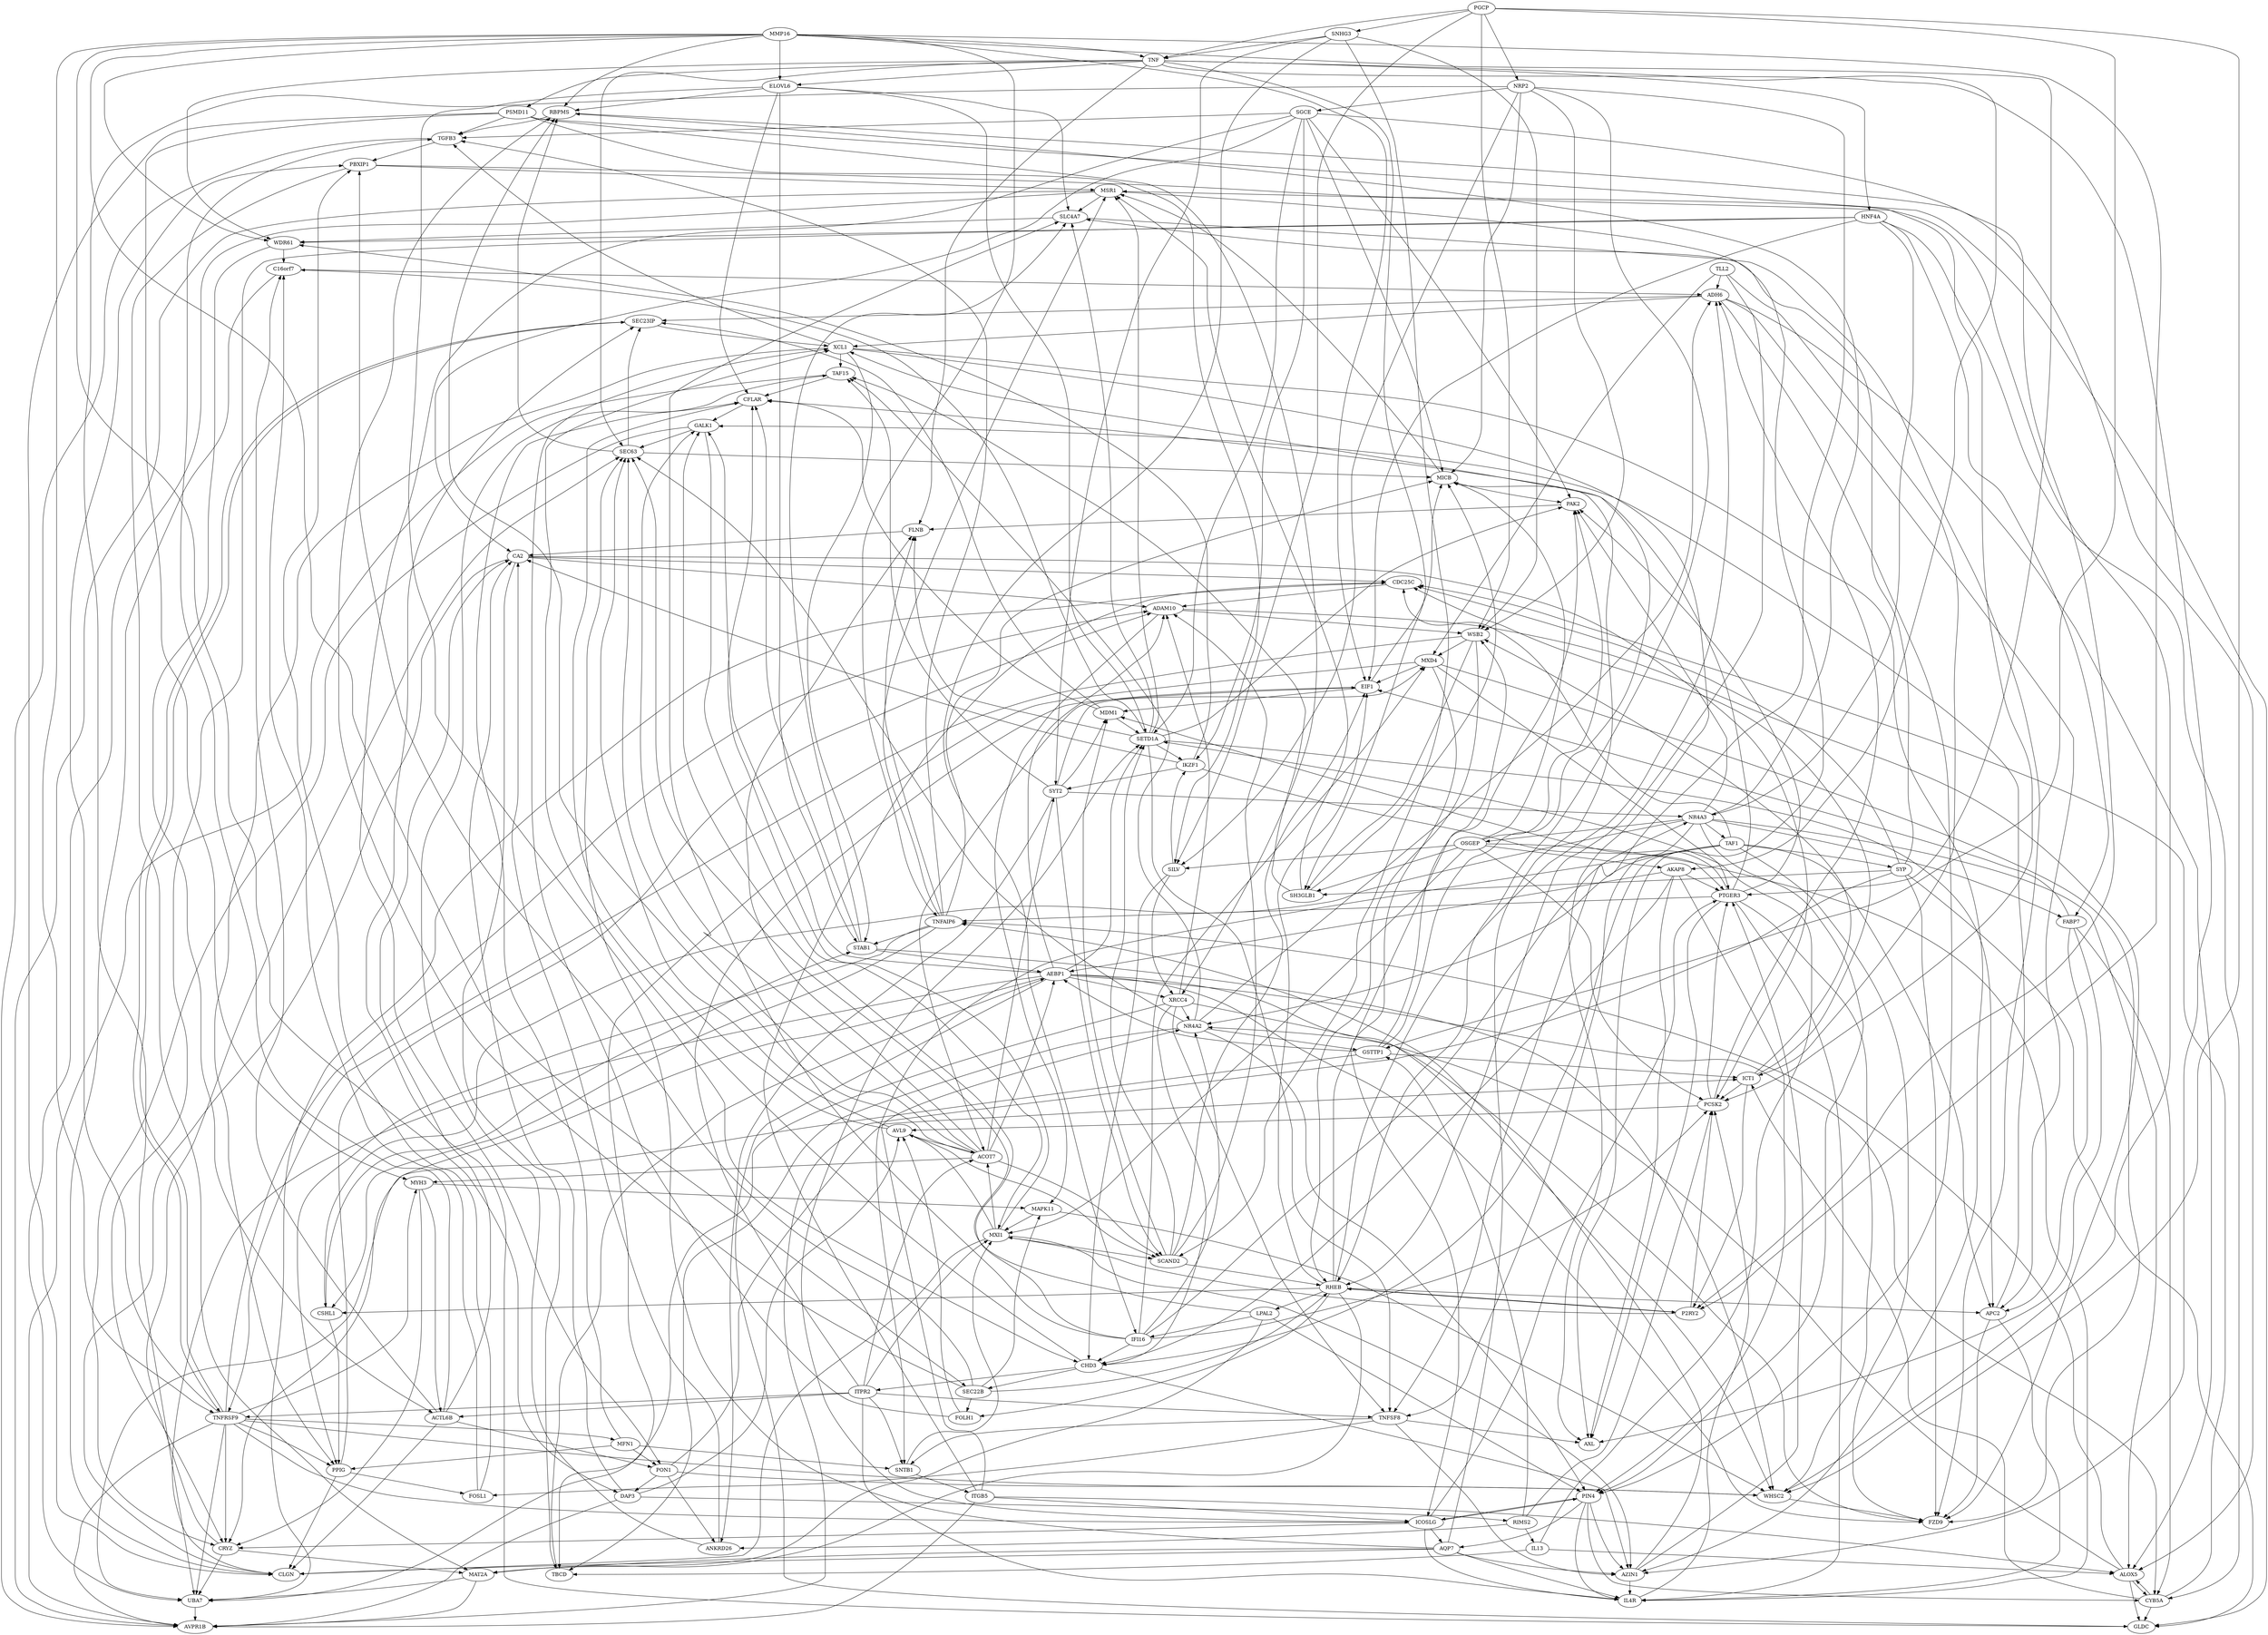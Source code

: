 digraph graphname {
1 [label="MMP16"];
2 [label="ITPR2"];
3 [label="TLL2"];
4 [label="SNHG3"];
5 [label="AVPR1B"];
6 [label="MFN1"];
7 [label="TAF15"];
8 [label="LPAL2"];
9 [label="AKAP8"];
10 [label="UBA7"];
11 [label="OSGEP"];
12 [label="ANKRD26"];
13 [label="WSB2"];
14 [label="GSTTP1"];
15 [label="FABP7"];
16 [label="SEC23IP"];
17 [label="FOLH1"];
18 [label="HNF4A"];
19 [label="NRP2"];
20 [label="STAB1"];
21 [label="PGCP"];
22 [label="IKZF1"];
23 [label="TGFB3"];
24 [label="ADH6"];
25 [label="FZD9"];
26 [label="PSMD11"];
27 [label="RBPMS"];
28 [label="DAP3"];
29 [label="CSHL1"];
30 [label="IL13"];
31 [label="PON1"];
32 [label="CDC25C"];
33 [label="SGCE"];
34 [label="C16orf7"];
35 [label="GLDC"];
36 [label="SNTB1"];
37 [label="ACTL6B"];
38 [label="XRCC4"];
39 [label="AXL"];
40 [label="MSR1"];
41 [label="ELOVL6"];
42 [label="CYB5A"];
43 [label="SYP"];
44 [label="SEC63"];
45 [label="FOSL1"];
46 [label="RIMS2"];
47 [label="MAT2A"];
48 [label="MAPK11"];
49 [label="TAF1"];
50 [label="MDM1"];
51 [label="FLNB"];
52 [label="IL4R"];
53 [label="PAK2"];
54 [label="CRYZ"];
55 [label="SYT2"];
56 [label="EIF1"];
57 [label="GALK1"];
58 [label="AZIN1"];
59 [label="IFI16"];
60 [label="AQP7"];
61 [label="CLGN"];
62 [label="SILV"];
63 [label="SCAND2"];
64 [label="PTGER3"];
65 [label="MYH3"];
66 [label="P2RY2"];
67 [label="AEBP1"];
68 [label="ALOX5"];
69 [label="PBXIP1"];
70 [label="ADAM10"];
71 [label="ICOSLG"];
72 [label="SEC22B"];
73 [label="ACOT7"];
74 [label="SH3GLB1"];
75 [label="ITGB5"];
76 [label="TNFSF8"];
77 [label="WDR61"];
78 [label="APC2"];
79 [label="PPIG"];
80 [label="CFLAR"];
81 [label="PIN4"];
82 [label="TBCD"];
83 [label="AVL9"];
84 [label="WHSC2"];
85 [label="PCSK2"];
86 [label="CA2"];
87 [label="MXI1"];
88 [label="SLC4A7"];
89 [label="ICT1"];
90 [label="CHD3"];
91 [label="MICB"];
92 [label="MXD4"];
93 [label="SETD1A"];
94 [label="XCL1"];
95 [label="TNFRSF9"];
96 [label="NR4A2"];
97 [label="NR4A3"];
98 [label="TNFAIP6"];
99 [label="TNF"];
100 [label="RHEB"];
90 -> 2
21 -> 4
7 -> 5
10 -> 5
23 -> 5
28 -> 5
40 -> 5
43 -> 5
47 -> 5
75 -> 5
95 -> 5
95 -> 6
12 -> 7
55 -> 7
74 -> 7
94 -> 7
96 -> 7
100 -> 8
11 -> 9
99 -> 9
14 -> 10
19 -> 10
32 -> 10
38 -> 10
40 -> 10
47 -> 10
54 -> 10
95 -> 10
97 -> 11
31 -> 12
46 -> 12
55 -> 12
4 -> 13
14 -> 13
19 -> 13
21 -> 13
70 -> 13
89 -> 13
21 -> 14
46 -> 14
96 -> 14
18 -> 15
97 -> 15
24 -> 16
35 -> 16
44 -> 16
50 -> 16
95 -> 16
72 -> 17
100 -> 17
99 -> 18
21 -> 19
29 -> 20
41 -> 20
94 -> 20
98 -> 20
33 -> 22
62 -> 22
93 -> 22
26 -> 23
27 -> 23
33 -> 23
37 -> 23
94 -> 23
98 -> 23
3 -> 24
34 -> 24
85 -> 24
96 -> 24
100 -> 24
38 -> 25
43 -> 25
49 -> 25
67 -> 25
70 -> 25
78 -> 25
84 -> 25
88 -> 25
92 -> 25
99 -> 26
1 -> 27
41 -> 27
44 -> 27
72 -> 27
73 -> 27
97 -> 27
1 -> 28
31 -> 28
97 -> 29
98 -> 29
100 -> 29
46 -> 30
6 -> 31
33 -> 31
37 -> 31
42 -> 32
43 -> 32
49 -> 32
75 -> 32
86 -> 32
89 -> 32
19 -> 33
37 -> 34
45 -> 34
77 -> 34
93 -> 34
26 -> 35
42 -> 35
43 -> 35
67 -> 35
68 -> 35
2 -> 36
6 -> 36
49 -> 36
76 -> 36
2 -> 37
65 -> 37
77 -> 37
26 -> 38
62 -> 38
67 -> 38
9 -> 39
15 -> 39
40 -> 39
64 -> 39
76 -> 39
94 -> 39
69 -> 40
74 -> 40
84 -> 40
91 -> 40
93 -> 40
98 -> 40
1 -> 41
99 -> 41
15 -> 42
18 -> 42
67 -> 42
68 -> 42
81 -> 42
49 -> 43
8 -> 44
54 -> 44
57 -> 44
60 -> 44
73 -> 44
83 -> 44
96 -> 44
99 -> 44
76 -> 45
79 -> 45
28 -> 46
8 -> 47
54 -> 47
60 -> 47
69 -> 47
100 -> 47
65 -> 48
70 -> 48
72 -> 48
97 -> 49
55 -> 50
56 -> 50
63 -> 50
64 -> 50
53 -> 51
73 -> 51
93 -> 51
98 -> 51
99 -> 51
2 -> 52
11 -> 52
58 -> 52
60 -> 52
64 -> 52
71 -> 52
78 -> 52
81 -> 52
11 -> 53
33 -> 53
64 -> 53
91 -> 53
93 -> 53
97 -> 53
100 -> 53
18 -> 54
57 -> 54
65 -> 54
67 -> 54
71 -> 54
95 -> 54
4 -> 55
22 -> 55
73 -> 55
1 -> 56
2 -> 56
15 -> 56
18 -> 56
63 -> 56
92 -> 56
100 -> 56
59 -> 57
67 -> 57
73 -> 57
78 -> 57
80 -> 57
60 -> 58
76 -> 58
81 -> 58
87 -> 58
90 -> 58
94 -> 58
99 -> 58
4 -> 59
8 -> 59
71 -> 60
81 -> 60
26 -> 61
34 -> 61
37 -> 61
60 -> 61
67 -> 61
79 -> 61
86 -> 61
87 -> 61
11 -> 62
19 -> 62
21 -> 62
26 -> 62
4 -> 63
55 -> 63
73 -> 63
83 -> 63
87 -> 63
1 -> 64
9 -> 64
22 -> 64
58 -> 64
71 -> 64
85 -> 64
92 -> 64
26 -> 65
73 -> 65
95 -> 65
1 -> 66
33 -> 66
89 -> 66
100 -> 66
9 -> 67
14 -> 67
20 -> 67
73 -> 67
82 -> 67
24 -> 68
27 -> 68
30 -> 68
42 -> 68
75 -> 68
97 -> 68
23 -> 69
45 -> 69
72 -> 69
95 -> 69
32 -> 70
38 -> 70
63 -> 70
67 -> 70
79 -> 70
86 -> 70
95 -> 70
75 -> 71
81 -> 71
92 -> 71
95 -> 71
1 -> 72
90 -> 72
2 -> 73
56 -> 73
83 -> 73
87 -> 73
11 -> 74
13 -> 74
43 -> 74
99 -> 74
36 -> 75
2 -> 76
19 -> 76
38 -> 76
93 -> 76
97 -> 76
1 -> 77
18 -> 77
22 -> 77
88 -> 77
99 -> 77
15 -> 78
24 -> 78
49 -> 78
93 -> 78
100 -> 78
6 -> 79
29 -> 79
94 -> 79
95 -> 79
98 -> 79
6 -> 80
7 -> 80
20 -> 80
41 -> 80
50 -> 80
64 -> 80
83 -> 80
87 -> 80
8 -> 81
9 -> 81
24 -> 81
71 -> 81
96 -> 81
97 -> 81
30 -> 82
86 -> 82
92 -> 82
96 -> 82
17 -> 83
28 -> 83
85 -> 83
87 -> 83
20 -> 84
21 -> 84
31 -> 84
48 -> 84
64 -> 84
67 -> 84
95 -> 84
11 -> 85
46 -> 85
52 -> 85
59 -> 85
66 -> 85
69 -> 85
86 -> 85
89 -> 85
12 -> 86
22 -> 86
28 -> 86
33 -> 86
37 -> 86
51 -> 86
2 -> 87
11 -> 87
36 -> 87
48 -> 87
57 -> 87
66 -> 87
20 -> 88
40 -> 88
41 -> 88
43 -> 88
59 -> 88
93 -> 88
3 -> 89
14 -> 89
31 -> 89
42 -> 89
9 -> 90
38 -> 90
41 -> 90
49 -> 90
59 -> 90
62 -> 90
11 -> 91
19 -> 91
33 -> 91
44 -> 91
56 -> 91
60 -> 91
74 -> 91
98 -> 91
3 -> 92
13 -> 92
55 -> 92
59 -> 92
30 -> 93
33 -> 93
41 -> 93
50 -> 93
63 -> 93
67 -> 93
71 -> 93
14 -> 94
16 -> 94
17 -> 94
24 -> 94
90 -> 94
1 -> 95
2 -> 95
13 -> 95
16 -> 95
38 -> 96
49 -> 96
59 -> 96
68 -> 96
75 -> 96
18 -> 97
55 -> 97
59 -> 97
1 -> 98
58 -> 98
64 -> 98
68 -> 98
1 -> 99
4 -> 99
21 -> 99
3 -> 100
13 -> 100
19 -> 100
63 -> 100
66 -> 100
72 -> 100
}

